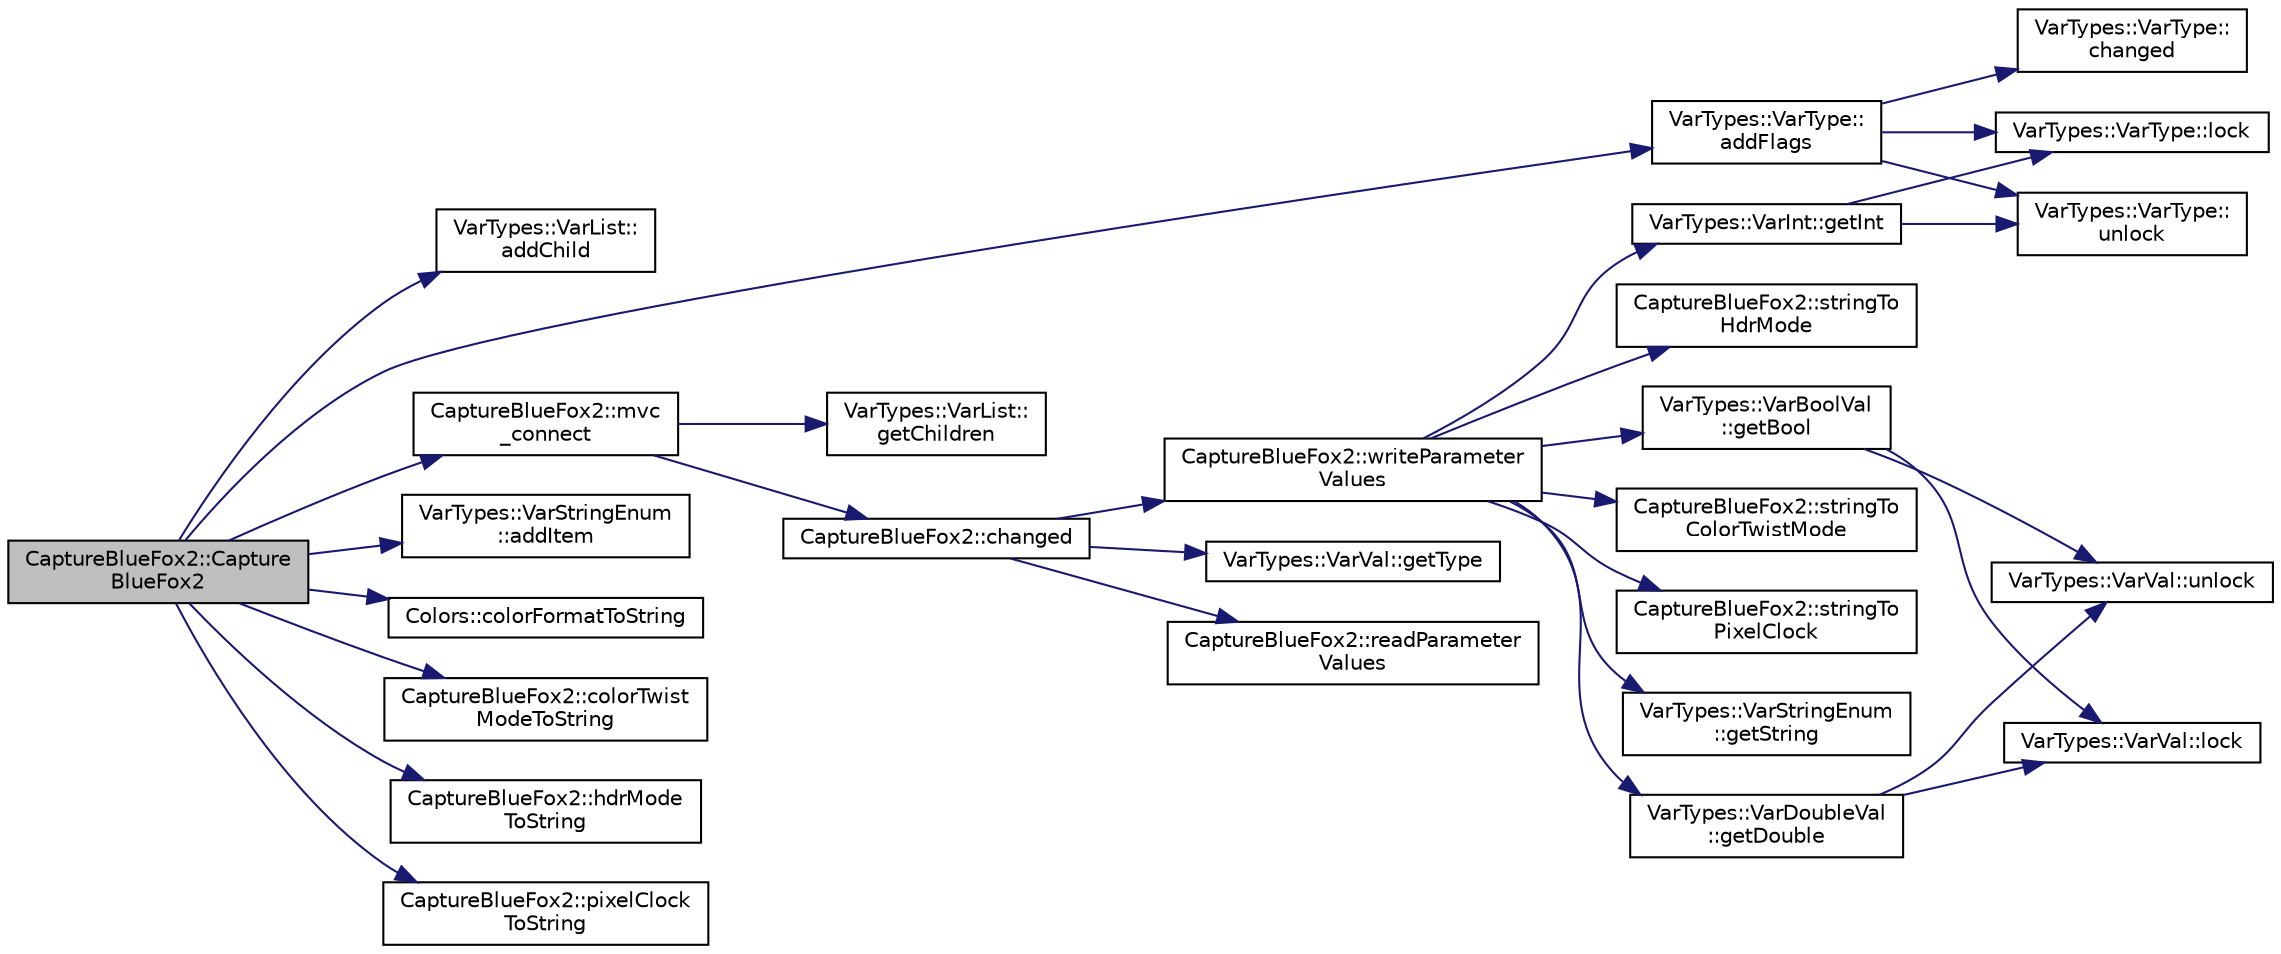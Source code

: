 digraph "CaptureBlueFox2::CaptureBlueFox2"
{
 // INTERACTIVE_SVG=YES
  edge [fontname="Helvetica",fontsize="10",labelfontname="Helvetica",labelfontsize="10"];
  node [fontname="Helvetica",fontsize="10",shape=record];
  rankdir="LR";
  Node1 [label="CaptureBlueFox2::Capture\lBlueFox2",height=0.2,width=0.4,color="black", fillcolor="grey75", style="filled", fontcolor="black"];
  Node1 -> Node2 [color="midnightblue",fontsize="10",style="solid",fontname="Helvetica"];
  Node2 [label="VarTypes::VarList::\laddChild",height=0.2,width=0.4,color="black", fillcolor="white", style="filled",URL="$d1/d74/class_var_types_1_1_var_list.html#a1c6779a59721a6f67634f28e77d639b1",tooltip="adds a VarType item to the end of the list. "];
  Node1 -> Node3 [color="midnightblue",fontsize="10",style="solid",fontname="Helvetica"];
  Node3 [label="VarTypes::VarType::\laddFlags",height=0.2,width=0.4,color="black", fillcolor="white", style="filled",URL="$d4/d59/class_var_types_1_1_var_type.html#a3b8db091d10aba24d8e4b2165edd5b0a"];
  Node3 -> Node4 [color="midnightblue",fontsize="10",style="solid",fontname="Helvetica"];
  Node4 [label="VarTypes::VarType::lock",height=0.2,width=0.4,color="black", fillcolor="white", style="filled",URL="$d4/d59/class_var_types_1_1_var_type.html#ae3cc30264a849e50988b92ed305d80d2"];
  Node3 -> Node5 [color="midnightblue",fontsize="10",style="solid",fontname="Helvetica"];
  Node5 [label="VarTypes::VarType::\lunlock",height=0.2,width=0.4,color="black", fillcolor="white", style="filled",URL="$d4/d59/class_var_types_1_1_var_type.html#aa879148410da333f6b9bf5c5e58fbad8"];
  Node3 -> Node6 [color="midnightblue",fontsize="10",style="solid",fontname="Helvetica"];
  Node6 [label="VarTypes::VarType::\lchanged",height=0.2,width=0.4,color="black", fillcolor="white", style="filled",URL="$d4/d59/class_var_types_1_1_var_type.html#a25814e23ce918002421797d6a1d1fba3"];
  Node1 -> Node7 [color="midnightblue",fontsize="10",style="solid",fontname="Helvetica"];
  Node7 [label="VarTypes::VarStringEnum\l::addItem",height=0.2,width=0.4,color="black", fillcolor="white", style="filled",URL="$dc/d6f/class_var_types_1_1_var_string_enum.html#a912c15d2aecb52d614d6d15e5fa2be30",tooltip="add an item to the end of the enumeration "];
  Node1 -> Node8 [color="midnightblue",fontsize="10",style="solid",fontname="Helvetica"];
  Node8 [label="Colors::colorFormatToString",height=0.2,width=0.4,color="black", fillcolor="white", style="filled",URL="$d9/d36/class_colors.html#a085839c597a6262301162471cef99367"];
  Node1 -> Node9 [color="midnightblue",fontsize="10",style="solid",fontname="Helvetica"];
  Node9 [label="CaptureBlueFox2::colorTwist\lModeToString",height=0.2,width=0.4,color="black", fillcolor="white", style="filled",URL="$d6/d65/class_capture_blue_fox2.html#a3e048101e8532c8ad2658fd7af2df94f"];
  Node1 -> Node10 [color="midnightblue",fontsize="10",style="solid",fontname="Helvetica"];
  Node10 [label="CaptureBlueFox2::hdrMode\lToString",height=0.2,width=0.4,color="black", fillcolor="white", style="filled",URL="$d6/d65/class_capture_blue_fox2.html#afe0aee2272c390f7f81018f3dc0535ad"];
  Node1 -> Node11 [color="midnightblue",fontsize="10",style="solid",fontname="Helvetica"];
  Node11 [label="CaptureBlueFox2::mvc\l_connect",height=0.2,width=0.4,color="black", fillcolor="white", style="filled",URL="$d6/d65/class_capture_blue_fox2.html#ae53752281ebb8c760231b9363f631c31"];
  Node11 -> Node12 [color="midnightblue",fontsize="10",style="solid",fontname="Helvetica"];
  Node12 [label="VarTypes::VarList::\lgetChildren",height=0.2,width=0.4,color="black", fillcolor="white", style="filled",URL="$d1/d74/class_var_types_1_1_var_list.html#a1e8347e1bfa932c7f928effd55710462",tooltip="returns a vector of all children in the order that they occur in internally "];
  Node11 -> Node13 [color="midnightblue",fontsize="10",style="solid",fontname="Helvetica"];
  Node13 [label="CaptureBlueFox2::changed",height=0.2,width=0.4,color="black", fillcolor="white", style="filled",URL="$d6/d65/class_capture_blue_fox2.html#a56549616ef0d1789f171cd00248f0927"];
  Node13 -> Node14 [color="midnightblue",fontsize="10",style="solid",fontname="Helvetica"];
  Node14 [label="VarTypes::VarVal::getType",height=0.2,width=0.4,color="black", fillcolor="white", style="filled",URL="$d6/de8/class_var_types_1_1_var_val.html#a055099df08f318d6b870271687972c01",tooltip="Get the type of this VarType node. "];
  Node13 -> Node15 [color="midnightblue",fontsize="10",style="solid",fontname="Helvetica"];
  Node15 [label="CaptureBlueFox2::writeParameter\lValues",height=0.2,width=0.4,color="black", fillcolor="white", style="filled",URL="$d6/d65/class_capture_blue_fox2.html#aef9ddb1b73755f0ff63b7d63dc3049c6"];
  Node15 -> Node16 [color="midnightblue",fontsize="10",style="solid",fontname="Helvetica"];
  Node16 [label="CaptureBlueFox2::stringTo\lPixelClock",height=0.2,width=0.4,color="black", fillcolor="white", style="filled",URL="$d6/d65/class_capture_blue_fox2.html#a53b70c993f86ca3a89950756eabdd2d1"];
  Node15 -> Node17 [color="midnightblue",fontsize="10",style="solid",fontname="Helvetica"];
  Node17 [label="VarTypes::VarStringEnum\l::getString",height=0.2,width=0.4,color="black", fillcolor="white", style="filled",URL="$dc/d6f/class_var_types_1_1_var_string_enum.html#a9835be5d07c2f3d7e4dc28b900ad623b"];
  Node15 -> Node18 [color="midnightblue",fontsize="10",style="solid",fontname="Helvetica"];
  Node18 [label="VarTypes::VarInt::getInt",height=0.2,width=0.4,color="black", fillcolor="white", style="filled",URL="$d0/d6c/class_var_types_1_1_var_int.html#a28e54804076ef060827761e22e15ab1f"];
  Node18 -> Node4 [color="midnightblue",fontsize="10",style="solid",fontname="Helvetica"];
  Node18 -> Node5 [color="midnightblue",fontsize="10",style="solid",fontname="Helvetica"];
  Node15 -> Node19 [color="midnightblue",fontsize="10",style="solid",fontname="Helvetica"];
  Node19 [label="VarTypes::VarBoolVal\l::getBool",height=0.2,width=0.4,color="black", fillcolor="white", style="filled",URL="$d8/d0a/class_var_types_1_1_var_bool_val.html#aa06eade87e8f3799adddde73001ba94b",tooltip="return the boolean value "];
  Node19 -> Node20 [color="midnightblue",fontsize="10",style="solid",fontname="Helvetica"];
  Node20 [label="VarTypes::VarVal::lock",height=0.2,width=0.4,color="black", fillcolor="white", style="filled",URL="$d6/de8/class_var_types_1_1_var_val.html#a687df377b593f5ab5ac0b26d22728d4a"];
  Node19 -> Node21 [color="midnightblue",fontsize="10",style="solid",fontname="Helvetica"];
  Node21 [label="VarTypes::VarVal::unlock",height=0.2,width=0.4,color="black", fillcolor="white", style="filled",URL="$d6/de8/class_var_types_1_1_var_val.html#a6f1d886beb58366ce6c157b224ff26f8"];
  Node15 -> Node22 [color="midnightblue",fontsize="10",style="solid",fontname="Helvetica"];
  Node22 [label="VarTypes::VarDoubleVal\l::getDouble",height=0.2,width=0.4,color="black", fillcolor="white", style="filled",URL="$db/d0f/class_var_types_1_1_var_double_val.html#aa5c9acfc3658e012d84481b9292a0b12",tooltip="get the value of this data-type "];
  Node22 -> Node20 [color="midnightblue",fontsize="10",style="solid",fontname="Helvetica"];
  Node22 -> Node21 [color="midnightblue",fontsize="10",style="solid",fontname="Helvetica"];
  Node15 -> Node23 [color="midnightblue",fontsize="10",style="solid",fontname="Helvetica"];
  Node23 [label="CaptureBlueFox2::stringTo\lHdrMode",height=0.2,width=0.4,color="black", fillcolor="white", style="filled",URL="$d6/d65/class_capture_blue_fox2.html#a2acdc299ae417d7b5c12276473131178"];
  Node15 -> Node24 [color="midnightblue",fontsize="10",style="solid",fontname="Helvetica"];
  Node24 [label="CaptureBlueFox2::stringTo\lColorTwistMode",height=0.2,width=0.4,color="black", fillcolor="white", style="filled",URL="$d6/d65/class_capture_blue_fox2.html#ac5b0184a3bad3487a72f7ff5222d1f2b"];
  Node13 -> Node25 [color="midnightblue",fontsize="10",style="solid",fontname="Helvetica"];
  Node25 [label="CaptureBlueFox2::readParameter\lValues",height=0.2,width=0.4,color="black", fillcolor="white", style="filled",URL="$d6/d65/class_capture_blue_fox2.html#aebcfcb204521637080dff4d073946fc6"];
  Node1 -> Node26 [color="midnightblue",fontsize="10",style="solid",fontname="Helvetica"];
  Node26 [label="CaptureBlueFox2::pixelClock\lToString",height=0.2,width=0.4,color="black", fillcolor="white", style="filled",URL="$d6/d65/class_capture_blue_fox2.html#a194d04577bce87db392a4484e46c114e"];
}
